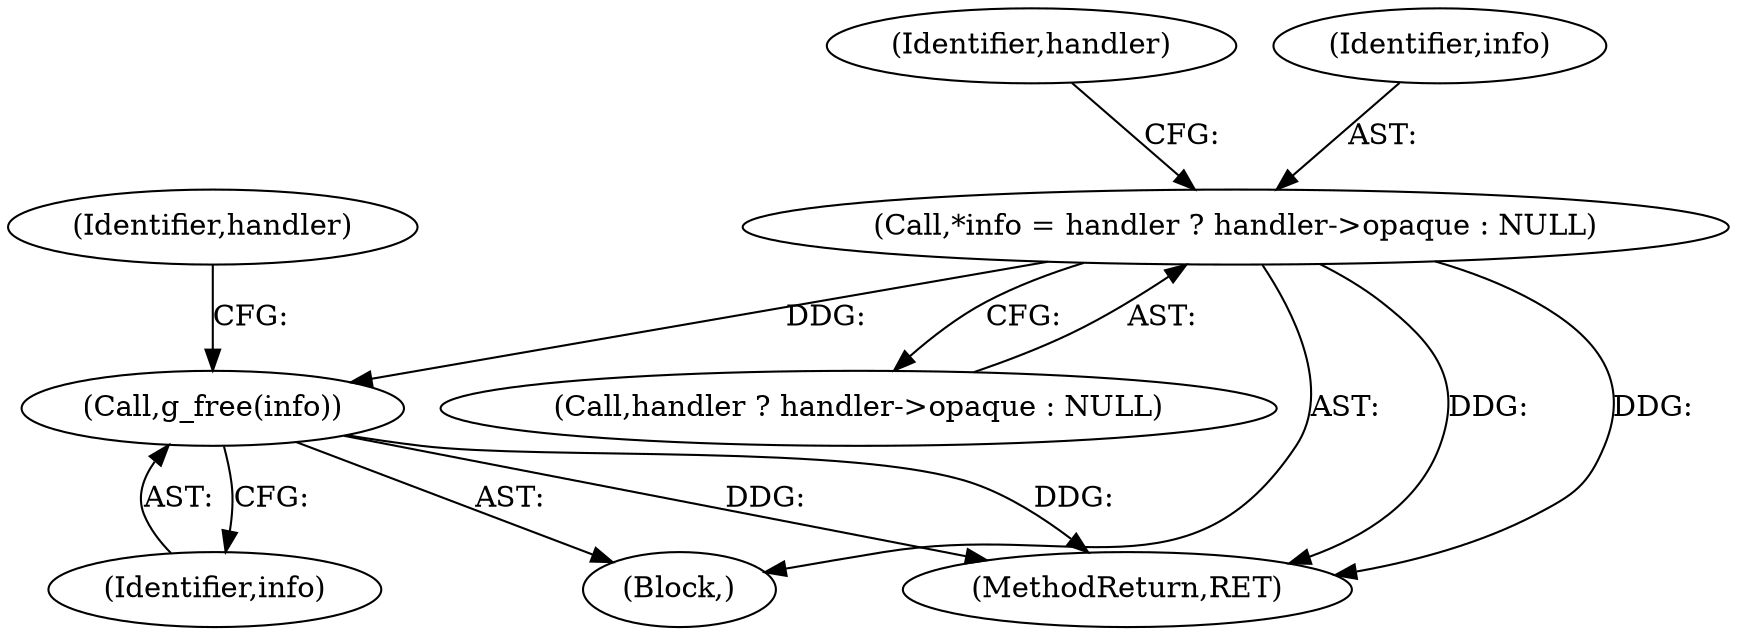 digraph "0_tcmu-runner_bb80e9c7a798f035768260ebdadffb6eb0786178_2@API" {
"1000156" [label="(Call,g_free(info))"];
"1000112" [label="(Call,*info = handler ? handler->opaque : NULL)"];
"1000156" [label="(Call,g_free(info))"];
"1000157" [label="(Identifier,info)"];
"1000122" [label="(Identifier,handler)"];
"1000159" [label="(Identifier,handler)"];
"1000112" [label="(Call,*info = handler ? handler->opaque : NULL)"];
"1000114" [label="(Call,handler ? handler->opaque : NULL)"];
"1000168" [label="(MethodReturn,RET)"];
"1000113" [label="(Identifier,info)"];
"1000105" [label="(Block,)"];
"1000156" -> "1000105"  [label="AST: "];
"1000156" -> "1000157"  [label="CFG: "];
"1000157" -> "1000156"  [label="AST: "];
"1000159" -> "1000156"  [label="CFG: "];
"1000156" -> "1000168"  [label="DDG: "];
"1000156" -> "1000168"  [label="DDG: "];
"1000112" -> "1000156"  [label="DDG: "];
"1000112" -> "1000105"  [label="AST: "];
"1000112" -> "1000114"  [label="CFG: "];
"1000113" -> "1000112"  [label="AST: "];
"1000114" -> "1000112"  [label="AST: "];
"1000122" -> "1000112"  [label="CFG: "];
"1000112" -> "1000168"  [label="DDG: "];
"1000112" -> "1000168"  [label="DDG: "];
}
